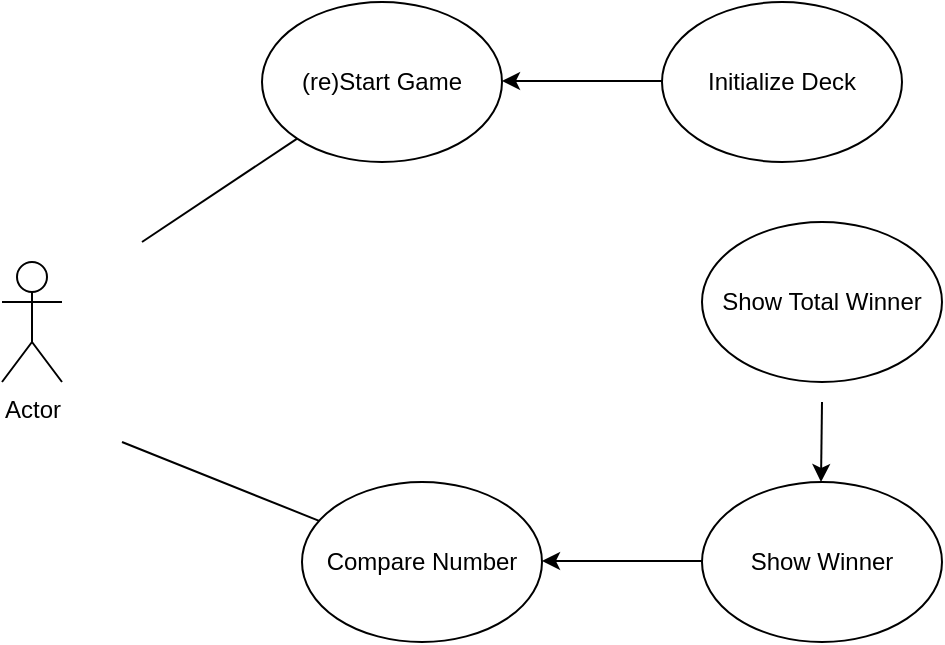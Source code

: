 <mxfile><diagram id="qDGpCQ4_u4ZPq7MwkL5W" name="Page-1"><mxGraphModel dx="883" dy="609" grid="1" gridSize="10" guides="1" tooltips="1" connect="1" arrows="1" fold="1" page="1" pageScale="1" pageWidth="827" pageHeight="1169" math="0" shadow="0"><root><mxCell id="0"/><mxCell id="1" parent="0"/><mxCell id="2" value="Actor" style="shape=umlActor;verticalLabelPosition=bottom;verticalAlign=top;html=1;outlineConnect=0;" vertex="1" parent="1"><mxGeometry x="90" y="270" width="30" height="60" as="geometry"/></mxCell><mxCell id="3" value="(re)Start Game" style="ellipse;whiteSpace=wrap;html=1;" vertex="1" parent="1"><mxGeometry x="220" y="140" width="120" height="80" as="geometry"/></mxCell><mxCell id="4" value="" style="endArrow=none;html=1;" edge="1" parent="1" target="3"><mxGeometry width="50" height="50" relative="1" as="geometry"><mxPoint x="160" y="260" as="sourcePoint"/><mxPoint x="210" y="210" as="targetPoint"/><Array as="points"/></mxGeometry></mxCell><mxCell id="5" value="" style="endArrow=none;html=1;" edge="1" parent="1" target="6"><mxGeometry width="50" height="50" relative="1" as="geometry"><mxPoint x="150" y="360" as="sourcePoint"/><mxPoint x="230" y="420" as="targetPoint"/></mxGeometry></mxCell><mxCell id="6" value="Compare Number" style="ellipse;whiteSpace=wrap;html=1;" vertex="1" parent="1"><mxGeometry x="240" y="380" width="120" height="80" as="geometry"/></mxCell><mxCell id="10" value="Show Winner" style="ellipse;whiteSpace=wrap;html=1;" vertex="1" parent="1"><mxGeometry x="440" y="380" width="120" height="80" as="geometry"/></mxCell><mxCell id="12" value="" style="endArrow=classic;html=1;" edge="1" parent="1"><mxGeometry width="50" height="50" relative="1" as="geometry"><mxPoint x="440" y="419.5" as="sourcePoint"/><mxPoint x="360" y="419.5" as="targetPoint"/></mxGeometry></mxCell><mxCell id="13" value="Initialize Deck" style="ellipse;whiteSpace=wrap;html=1;" vertex="1" parent="1"><mxGeometry x="420" y="140" width="120" height="80" as="geometry"/></mxCell><mxCell id="14" value="" style="endArrow=classic;html=1;" edge="1" parent="1"><mxGeometry width="50" height="50" relative="1" as="geometry"><mxPoint x="420" y="179.5" as="sourcePoint"/><mxPoint x="340" y="179.5" as="targetPoint"/></mxGeometry></mxCell><mxCell id="15" value="Show Total Winner" style="ellipse;whiteSpace=wrap;html=1;" vertex="1" parent="1"><mxGeometry x="440" y="250" width="120" height="80" as="geometry"/></mxCell><mxCell id="16" value="" style="endArrow=classic;html=1;" edge="1" parent="1"><mxGeometry width="50" height="50" relative="1" as="geometry"><mxPoint x="500" y="340" as="sourcePoint"/><mxPoint x="499.5" y="380" as="targetPoint"/></mxGeometry></mxCell></root></mxGraphModel></diagram></mxfile>